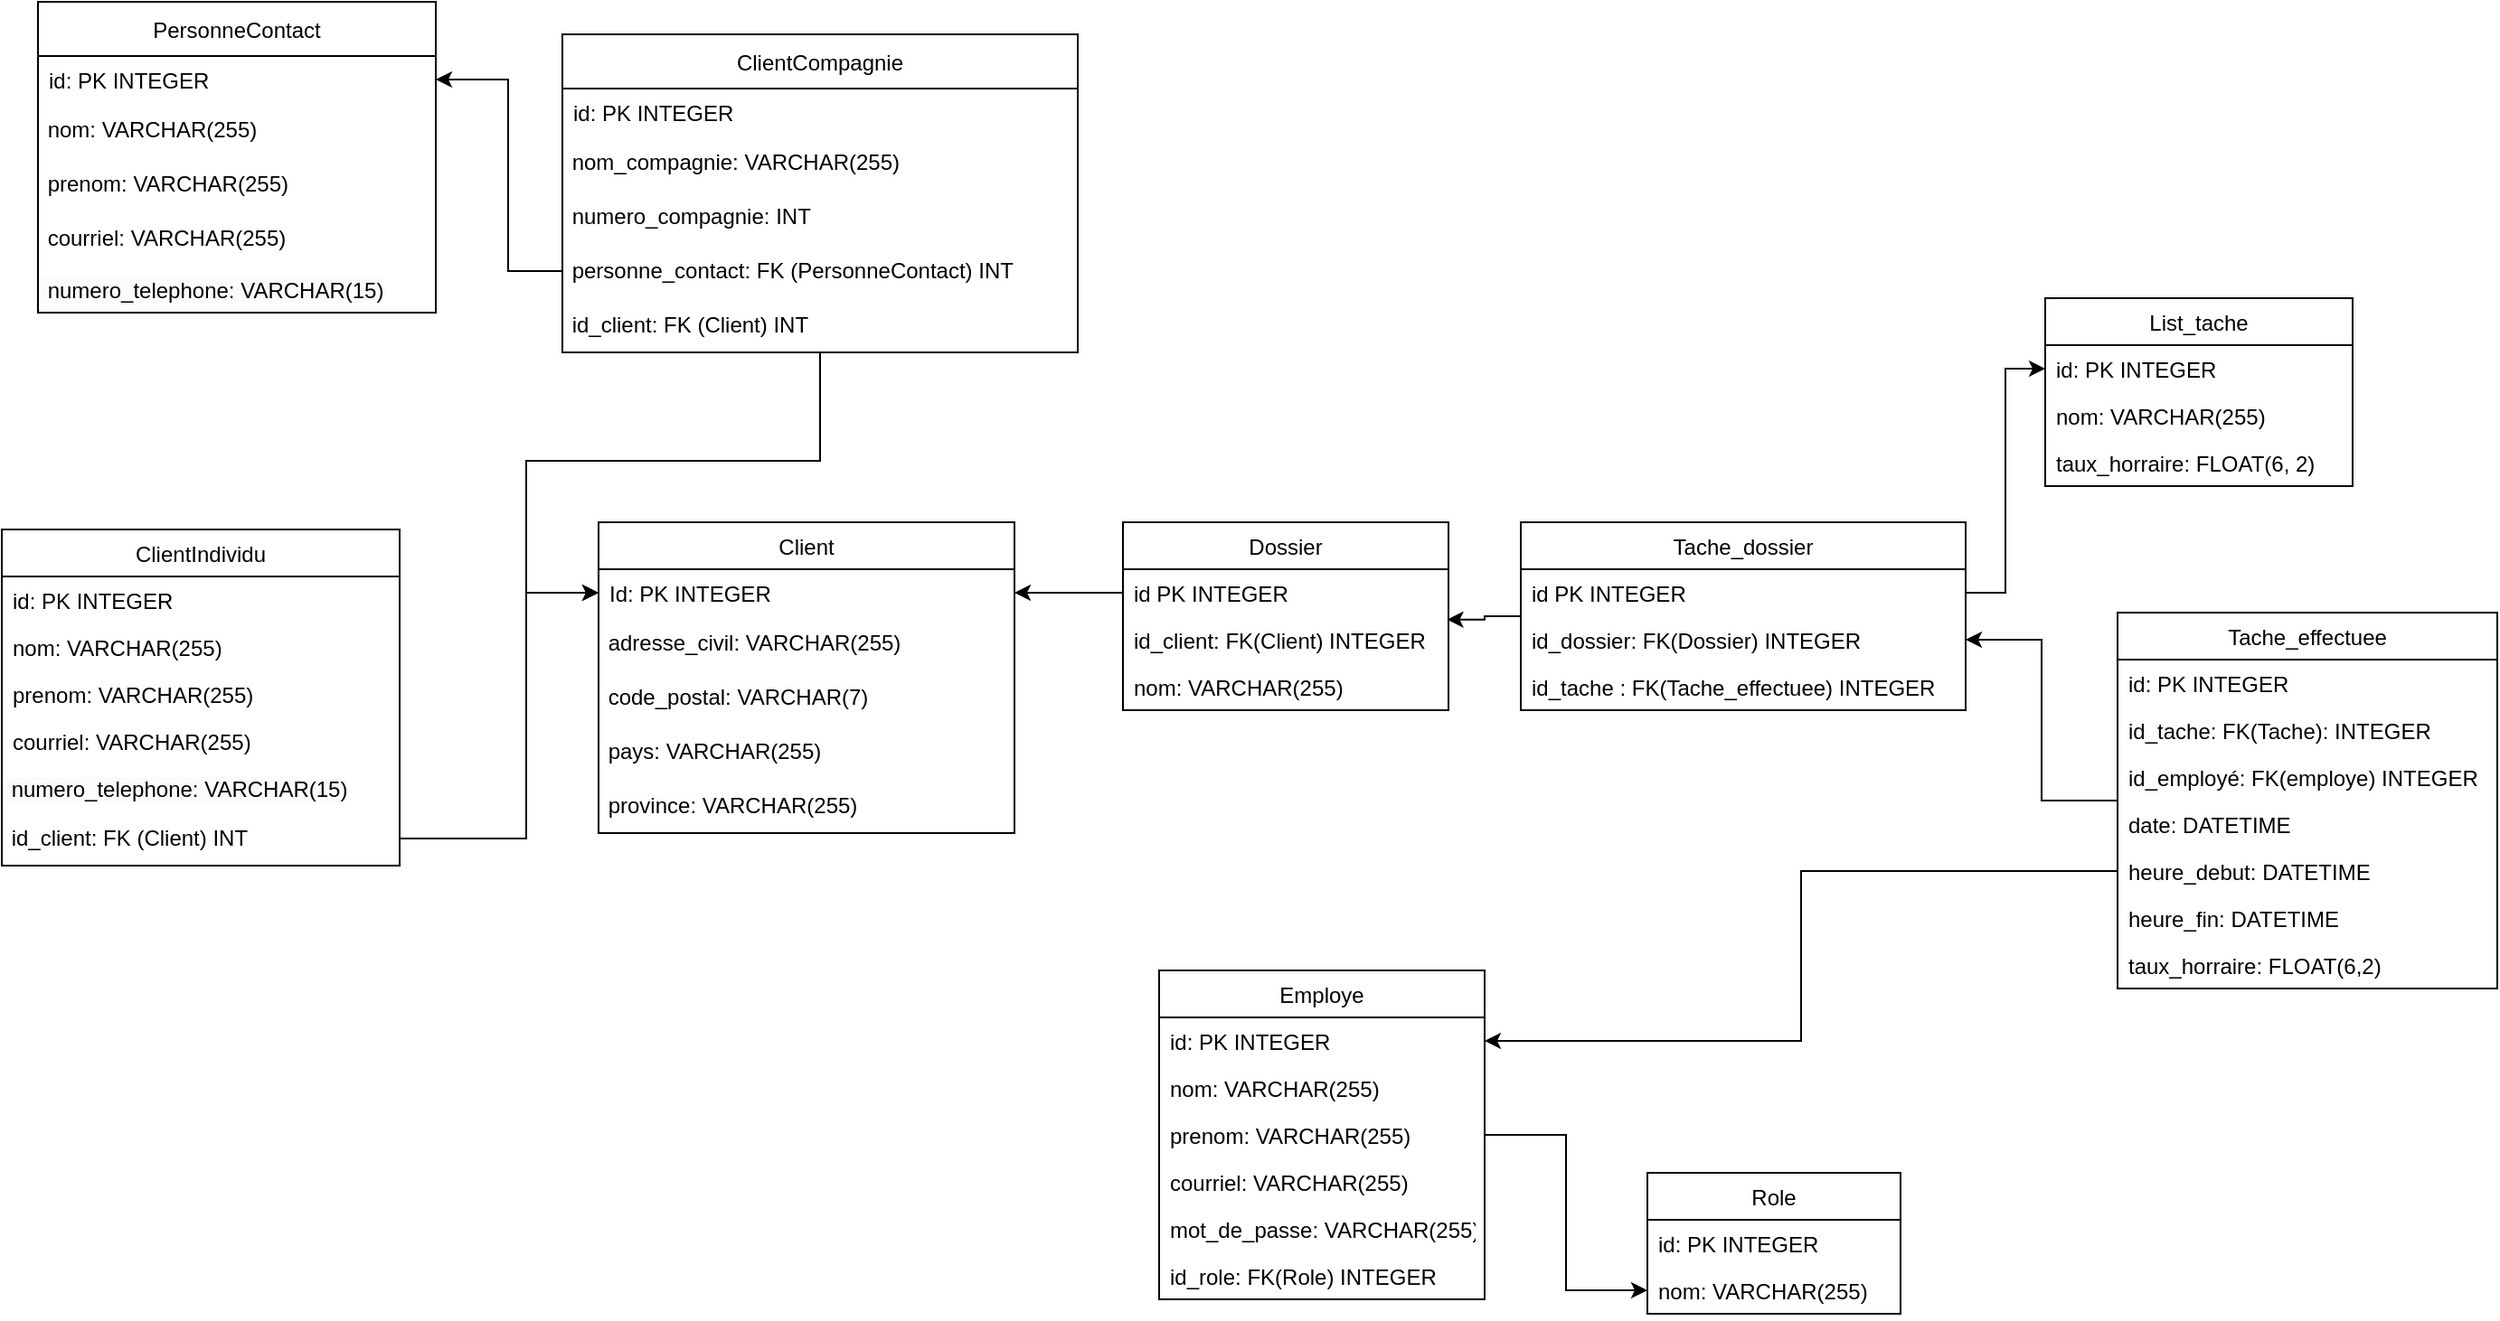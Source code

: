 <mxfile version="22.1.4" type="device">
  <diagram id="vCwnIYD7rUMOVge4N5CQ" name="Page-1">
    <mxGraphModel dx="1836" dy="1742" grid="1" gridSize="10" guides="1" tooltips="1" connect="1" arrows="1" fold="1" page="1" pageScale="1" pageWidth="827" pageHeight="1169" math="0" shadow="0">
      <root>
        <mxCell id="0" />
        <mxCell id="1" parent="0" />
        <mxCell id="4wIxJHXk1emyousp7Os_-34" value="Client" style="swimlane;fontStyle=0;childLayout=stackLayout;horizontal=1;startSize=26;fillColor=none;horizontalStack=0;resizeParent=1;resizeParentMax=0;resizeLast=0;collapsible=1;marginBottom=0;" parent="1" vertex="1">
          <mxGeometry x="-30" y="20" width="230" height="172" as="geometry" />
        </mxCell>
        <mxCell id="4wIxJHXk1emyousp7Os_-35" value="Id: PK INTEGER" style="text;strokeColor=none;fillColor=none;align=left;verticalAlign=top;spacingLeft=4;spacingRight=4;overflow=hidden;rotatable=0;points=[[0,0.5],[1,0.5]];portConstraint=eastwest;horizontal=1;" parent="4wIxJHXk1emyousp7Os_-34" vertex="1">
          <mxGeometry y="26" width="230" height="26" as="geometry" />
        </mxCell>
        <mxCell id="rgRgoGrkad4nU8nG-z7y-15" value="&amp;nbsp;adresse_civil: VARCHAR(255)" style="text;html=1;strokeColor=none;fillColor=none;align=left;verticalAlign=middle;whiteSpace=wrap;rounded=0;horizontal=1;" parent="4wIxJHXk1emyousp7Os_-34" vertex="1">
          <mxGeometry y="52" width="230" height="30" as="geometry" />
        </mxCell>
        <mxCell id="4wIxJHXk1emyousp7Os_-60" value="&amp;nbsp;code_postal: VARCHAR(7)" style="text;html=1;strokeColor=none;fillColor=none;align=left;verticalAlign=middle;whiteSpace=wrap;rounded=0;horizontal=1;" parent="4wIxJHXk1emyousp7Os_-34" vertex="1">
          <mxGeometry y="82" width="230" height="30" as="geometry" />
        </mxCell>
        <mxCell id="4wIxJHXk1emyousp7Os_-62" value="&amp;nbsp;pays: VARCHAR(255)" style="text;html=1;strokeColor=none;fillColor=none;align=left;verticalAlign=middle;whiteSpace=wrap;rounded=0;horizontal=1;" parent="4wIxJHXk1emyousp7Os_-34" vertex="1">
          <mxGeometry y="112" width="230" height="30" as="geometry" />
        </mxCell>
        <mxCell id="4wIxJHXk1emyousp7Os_-63" value="&amp;nbsp;province: VARCHAR(255)" style="text;html=1;strokeColor=none;fillColor=none;align=left;verticalAlign=middle;whiteSpace=wrap;rounded=0;horizontal=1;" parent="4wIxJHXk1emyousp7Os_-34" vertex="1">
          <mxGeometry y="142" width="230" height="30" as="geometry" />
        </mxCell>
        <mxCell id="4wIxJHXk1emyousp7Os_-38" value="Dossier" style="swimlane;fontStyle=0;childLayout=stackLayout;horizontal=1;startSize=26;fillColor=none;horizontalStack=0;resizeParent=1;resizeParentMax=0;resizeLast=0;collapsible=1;marginBottom=0;" parent="1" vertex="1">
          <mxGeometry x="260" y="20" width="180" height="104" as="geometry" />
        </mxCell>
        <mxCell id="4wIxJHXk1emyousp7Os_-39" value="id PK INTEGER" style="text;strokeColor=none;fillColor=none;align=left;verticalAlign=top;spacingLeft=4;spacingRight=4;overflow=hidden;rotatable=0;points=[[0,0.5],[1,0.5]];portConstraint=eastwest;" parent="4wIxJHXk1emyousp7Os_-38" vertex="1">
          <mxGeometry y="26" width="180" height="26" as="geometry" />
        </mxCell>
        <mxCell id="4wIxJHXk1emyousp7Os_-64" value="id_client: FK(Client) INTEGER" style="text;strokeColor=none;fillColor=none;align=left;verticalAlign=top;spacingLeft=4;spacingRight=4;overflow=hidden;rotatable=0;points=[[0,0.5],[1,0.5]];portConstraint=eastwest;" parent="4wIxJHXk1emyousp7Os_-38" vertex="1">
          <mxGeometry y="52" width="180" height="26" as="geometry" />
        </mxCell>
        <mxCell id="4wIxJHXk1emyousp7Os_-40" value="nom: VARCHAR(255)" style="text;strokeColor=none;fillColor=none;align=left;verticalAlign=top;spacingLeft=4;spacingRight=4;overflow=hidden;rotatable=0;points=[[0,0.5],[1,0.5]];portConstraint=eastwest;" parent="4wIxJHXk1emyousp7Os_-38" vertex="1">
          <mxGeometry y="78" width="180" height="26" as="geometry" />
        </mxCell>
        <mxCell id="4wIxJHXk1emyousp7Os_-81" style="edgeStyle=orthogonalEdgeStyle;rounded=0;orthogonalLoop=1;jettySize=auto;html=1;entryX=0;entryY=0.5;entryDx=0;entryDy=0;" parent="1" source="4wIxJHXk1emyousp7Os_-46" target="4wIxJHXk1emyousp7Os_-74" edge="1">
          <mxGeometry relative="1" as="geometry" />
        </mxCell>
        <mxCell id="4wIxJHXk1emyousp7Os_-46" value="Employe" style="swimlane;fontStyle=0;childLayout=stackLayout;horizontal=1;startSize=26;fillColor=none;horizontalStack=0;resizeParent=1;resizeParentMax=0;resizeLast=0;collapsible=1;marginBottom=0;" parent="1" vertex="1">
          <mxGeometry x="280" y="268" width="180" height="182" as="geometry" />
        </mxCell>
        <mxCell id="4wIxJHXk1emyousp7Os_-47" value="id: PK INTEGER" style="text;strokeColor=none;fillColor=none;align=left;verticalAlign=top;spacingLeft=4;spacingRight=4;overflow=hidden;rotatable=0;points=[[0,0.5],[1,0.5]];portConstraint=eastwest;" parent="4wIxJHXk1emyousp7Os_-46" vertex="1">
          <mxGeometry y="26" width="180" height="26" as="geometry" />
        </mxCell>
        <mxCell id="4wIxJHXk1emyousp7Os_-48" value="nom: VARCHAR(255)" style="text;strokeColor=none;fillColor=none;align=left;verticalAlign=top;spacingLeft=4;spacingRight=4;overflow=hidden;rotatable=0;points=[[0,0.5],[1,0.5]];portConstraint=eastwest;" parent="4wIxJHXk1emyousp7Os_-46" vertex="1">
          <mxGeometry y="52" width="180" height="26" as="geometry" />
        </mxCell>
        <mxCell id="4wIxJHXk1emyousp7Os_-49" value="prenom: VARCHAR(255)" style="text;strokeColor=none;fillColor=none;align=left;verticalAlign=top;spacingLeft=4;spacingRight=4;overflow=hidden;rotatable=0;points=[[0,0.5],[1,0.5]];portConstraint=eastwest;" parent="4wIxJHXk1emyousp7Os_-46" vertex="1">
          <mxGeometry y="78" width="180" height="26" as="geometry" />
        </mxCell>
        <mxCell id="4wIxJHXk1emyousp7Os_-85" value="courriel: VARCHAR(255)" style="text;strokeColor=none;fillColor=none;align=left;verticalAlign=top;spacingLeft=4;spacingRight=4;overflow=hidden;rotatable=0;points=[[0,0.5],[1,0.5]];portConstraint=eastwest;" parent="4wIxJHXk1emyousp7Os_-46" vertex="1">
          <mxGeometry y="104" width="180" height="26" as="geometry" />
        </mxCell>
        <mxCell id="4wIxJHXk1emyousp7Os_-70" value="mot_de_passe: VARCHAR(255)" style="text;strokeColor=none;fillColor=none;align=left;verticalAlign=top;spacingLeft=4;spacingRight=4;overflow=hidden;rotatable=0;points=[[0,0.5],[1,0.5]];portConstraint=eastwest;" parent="4wIxJHXk1emyousp7Os_-46" vertex="1">
          <mxGeometry y="130" width="180" height="26" as="geometry" />
        </mxCell>
        <mxCell id="4wIxJHXk1emyousp7Os_-71" value="id_role: FK(Role) INTEGER" style="text;strokeColor=none;fillColor=none;align=left;verticalAlign=top;spacingLeft=4;spacingRight=4;overflow=hidden;rotatable=0;points=[[0,0.5],[1,0.5]];portConstraint=eastwest;" parent="4wIxJHXk1emyousp7Os_-46" vertex="1">
          <mxGeometry y="156" width="180" height="26" as="geometry" />
        </mxCell>
        <mxCell id="4wIxJHXk1emyousp7Os_-84" style="edgeStyle=orthogonalEdgeStyle;rounded=0;orthogonalLoop=1;jettySize=auto;html=1;entryX=0.996;entryY=0.072;entryDx=0;entryDy=0;entryPerimeter=0;" parent="1" source="4wIxJHXk1emyousp7Os_-50" target="4wIxJHXk1emyousp7Os_-64" edge="1">
          <mxGeometry relative="1" as="geometry" />
        </mxCell>
        <mxCell id="4wIxJHXk1emyousp7Os_-50" value="Tache_dossier" style="swimlane;fontStyle=0;childLayout=stackLayout;horizontal=1;startSize=26;fillColor=none;horizontalStack=0;resizeParent=1;resizeParentMax=0;resizeLast=0;collapsible=1;marginBottom=0;" parent="1" vertex="1">
          <mxGeometry x="480" y="20" width="246" height="104" as="geometry" />
        </mxCell>
        <mxCell id="4wIxJHXk1emyousp7Os_-51" value="id PK INTEGER" style="text;strokeColor=none;fillColor=none;align=left;verticalAlign=top;spacingLeft=4;spacingRight=4;overflow=hidden;rotatable=0;points=[[0,0.5],[1,0.5]];portConstraint=eastwest;" parent="4wIxJHXk1emyousp7Os_-50" vertex="1">
          <mxGeometry y="26" width="246" height="26" as="geometry" />
        </mxCell>
        <mxCell id="4wIxJHXk1emyousp7Os_-52" value="id_dossier: FK(Dossier) INTEGER" style="text;strokeColor=none;fillColor=none;align=left;verticalAlign=top;spacingLeft=4;spacingRight=4;overflow=hidden;rotatable=0;points=[[0,0.5],[1,0.5]];portConstraint=eastwest;" parent="4wIxJHXk1emyousp7Os_-50" vertex="1">
          <mxGeometry y="52" width="246" height="26" as="geometry" />
        </mxCell>
        <mxCell id="4wIxJHXk1emyousp7Os_-53" value="id_tache : FK(Tache_effectuee) INTEGER" style="text;strokeColor=none;fillColor=none;align=left;verticalAlign=top;spacingLeft=4;spacingRight=4;overflow=hidden;rotatable=0;points=[[0,0.5],[1,0.5]];portConstraint=eastwest;" parent="4wIxJHXk1emyousp7Os_-50" vertex="1">
          <mxGeometry y="78" width="246" height="26" as="geometry" />
        </mxCell>
        <mxCell id="4wIxJHXk1emyousp7Os_-80" style="edgeStyle=orthogonalEdgeStyle;rounded=0;orthogonalLoop=1;jettySize=auto;html=1;entryX=1;entryY=0.5;entryDx=0;entryDy=0;" parent="1" source="4wIxJHXk1emyousp7Os_-54" target="4wIxJHXk1emyousp7Os_-52" edge="1">
          <mxGeometry relative="1" as="geometry" />
        </mxCell>
        <mxCell id="4wIxJHXk1emyousp7Os_-54" value="Tache_effectuee" style="swimlane;fontStyle=0;childLayout=stackLayout;horizontal=1;startSize=26;fillColor=none;horizontalStack=0;resizeParent=1;resizeParentMax=0;resizeLast=0;collapsible=1;marginBottom=0;" parent="1" vertex="1">
          <mxGeometry x="810" y="70" width="210" height="208" as="geometry" />
        </mxCell>
        <mxCell id="4wIxJHXk1emyousp7Os_-55" value="id: PK INTEGER" style="text;strokeColor=none;fillColor=none;align=left;verticalAlign=top;spacingLeft=4;spacingRight=4;overflow=hidden;rotatable=0;points=[[0,0.5],[1,0.5]];portConstraint=eastwest;" parent="4wIxJHXk1emyousp7Os_-54" vertex="1">
          <mxGeometry y="26" width="210" height="26" as="geometry" />
        </mxCell>
        <mxCell id="4wIxJHXk1emyousp7Os_-56" value="id_tache: FK(Tache): INTEGER" style="text;strokeColor=none;fillColor=none;align=left;verticalAlign=top;spacingLeft=4;spacingRight=4;overflow=hidden;rotatable=0;points=[[0,0.5],[1,0.5]];portConstraint=eastwest;" parent="4wIxJHXk1emyousp7Os_-54" vertex="1">
          <mxGeometry y="52" width="210" height="26" as="geometry" />
        </mxCell>
        <mxCell id="4wIxJHXk1emyousp7Os_-57" value="id_employé: FK(employe) INTEGER" style="text;strokeColor=none;fillColor=none;align=left;verticalAlign=top;spacingLeft=4;spacingRight=4;overflow=hidden;rotatable=0;points=[[0,0.5],[1,0.5]];portConstraint=eastwest;" parent="4wIxJHXk1emyousp7Os_-54" vertex="1">
          <mxGeometry y="78" width="210" height="26" as="geometry" />
        </mxCell>
        <mxCell id="4wIxJHXk1emyousp7Os_-65" value="date: DATETIME" style="text;strokeColor=none;fillColor=none;align=left;verticalAlign=top;spacingLeft=4;spacingRight=4;overflow=hidden;rotatable=0;points=[[0,0.5],[1,0.5]];portConstraint=eastwest;" parent="4wIxJHXk1emyousp7Os_-54" vertex="1">
          <mxGeometry y="104" width="210" height="26" as="geometry" />
        </mxCell>
        <mxCell id="4wIxJHXk1emyousp7Os_-66" value="heure_debut: DATETIME" style="text;strokeColor=none;fillColor=none;align=left;verticalAlign=top;spacingLeft=4;spacingRight=4;overflow=hidden;rotatable=0;points=[[0,0.5],[1,0.5]];portConstraint=eastwest;" parent="4wIxJHXk1emyousp7Os_-54" vertex="1">
          <mxGeometry y="130" width="210" height="26" as="geometry" />
        </mxCell>
        <mxCell id="4wIxJHXk1emyousp7Os_-67" value="heure_fin: DATETIME" style="text;strokeColor=none;fillColor=none;align=left;verticalAlign=top;spacingLeft=4;spacingRight=4;overflow=hidden;rotatable=0;points=[[0,0.5],[1,0.5]];portConstraint=eastwest;" parent="4wIxJHXk1emyousp7Os_-54" vertex="1">
          <mxGeometry y="156" width="210" height="26" as="geometry" />
        </mxCell>
        <mxCell id="4wIxJHXk1emyousp7Os_-69" value="taux_horraire: FLOAT(6,2)" style="text;strokeColor=none;fillColor=none;align=left;verticalAlign=top;spacingLeft=4;spacingRight=4;overflow=hidden;rotatable=0;points=[[0,0.5],[1,0.5]];portConstraint=eastwest;" parent="4wIxJHXk1emyousp7Os_-54" vertex="1">
          <mxGeometry y="182" width="210" height="26" as="geometry" />
        </mxCell>
        <mxCell id="4wIxJHXk1emyousp7Os_-72" value="Role" style="swimlane;fontStyle=0;childLayout=stackLayout;horizontal=1;startSize=26;fillColor=none;horizontalStack=0;resizeParent=1;resizeParentMax=0;resizeLast=0;collapsible=1;marginBottom=0;" parent="1" vertex="1">
          <mxGeometry x="550" y="380" width="140" height="78" as="geometry" />
        </mxCell>
        <mxCell id="4wIxJHXk1emyousp7Os_-73" value="id: PK INTEGER" style="text;strokeColor=none;fillColor=none;align=left;verticalAlign=top;spacingLeft=4;spacingRight=4;overflow=hidden;rotatable=0;points=[[0,0.5],[1,0.5]];portConstraint=eastwest;" parent="4wIxJHXk1emyousp7Os_-72" vertex="1">
          <mxGeometry y="26" width="140" height="26" as="geometry" />
        </mxCell>
        <mxCell id="4wIxJHXk1emyousp7Os_-74" value="nom: VARCHAR(255)" style="text;strokeColor=none;fillColor=none;align=left;verticalAlign=top;spacingLeft=4;spacingRight=4;overflow=hidden;rotatable=0;points=[[0,0.5],[1,0.5]];portConstraint=eastwest;" parent="4wIxJHXk1emyousp7Os_-72" vertex="1">
          <mxGeometry y="52" width="140" height="26" as="geometry" />
        </mxCell>
        <mxCell id="4wIxJHXk1emyousp7Os_-82" style="edgeStyle=orthogonalEdgeStyle;rounded=0;orthogonalLoop=1;jettySize=auto;html=1;" parent="1" source="4wIxJHXk1emyousp7Os_-66" target="4wIxJHXk1emyousp7Os_-47" edge="1">
          <mxGeometry relative="1" as="geometry" />
        </mxCell>
        <mxCell id="4wIxJHXk1emyousp7Os_-86" value="List_tache" style="swimlane;fontStyle=0;childLayout=stackLayout;horizontal=1;startSize=26;fillColor=none;horizontalStack=0;resizeParent=1;resizeParentMax=0;resizeLast=0;collapsible=1;marginBottom=0;" parent="1" vertex="1">
          <mxGeometry x="770" y="-104" width="170" height="104" as="geometry" />
        </mxCell>
        <mxCell id="4wIxJHXk1emyousp7Os_-87" value="id: PK INTEGER" style="text;strokeColor=none;fillColor=none;align=left;verticalAlign=top;spacingLeft=4;spacingRight=4;overflow=hidden;rotatable=0;points=[[0,0.5],[1,0.5]];portConstraint=eastwest;" parent="4wIxJHXk1emyousp7Os_-86" vertex="1">
          <mxGeometry y="26" width="170" height="26" as="geometry" />
        </mxCell>
        <mxCell id="4wIxJHXk1emyousp7Os_-89" value="nom: VARCHAR(255)" style="text;strokeColor=none;fillColor=none;align=left;verticalAlign=top;spacingLeft=4;spacingRight=4;overflow=hidden;rotatable=0;points=[[0,0.5],[1,0.5]];portConstraint=eastwest;" parent="4wIxJHXk1emyousp7Os_-86" vertex="1">
          <mxGeometry y="52" width="170" height="26" as="geometry" />
        </mxCell>
        <mxCell id="4wIxJHXk1emyousp7Os_-90" value="taux_horraire: FLOAT(6, 2)" style="text;strokeColor=none;fillColor=none;align=left;verticalAlign=top;spacingLeft=4;spacingRight=4;overflow=hidden;rotatable=0;points=[[0,0.5],[1,0.5]];portConstraint=eastwest;" parent="4wIxJHXk1emyousp7Os_-86" vertex="1">
          <mxGeometry y="78" width="170" height="26" as="geometry" />
        </mxCell>
        <mxCell id="4wIxJHXk1emyousp7Os_-92" style="edgeStyle=orthogonalEdgeStyle;rounded=0;orthogonalLoop=1;jettySize=auto;html=1;entryX=0;entryY=0.5;entryDx=0;entryDy=0;" parent="1" source="4wIxJHXk1emyousp7Os_-51" target="4wIxJHXk1emyousp7Os_-87" edge="1">
          <mxGeometry relative="1" as="geometry" />
        </mxCell>
        <mxCell id="Gk4UGkbsEqtqd8Sh7Zav-1" value="ClientCompagnie" style="swimlane;fontStyle=0;childLayout=stackLayout;horizontal=1;startSize=30;fillColor=none;horizontalStack=0;resizeParent=1;resizeParentMax=0;resizeLast=0;collapsible=1;marginBottom=0;" parent="1" vertex="1">
          <mxGeometry x="-50" y="-250" width="285" height="176" as="geometry" />
        </mxCell>
        <mxCell id="Gk4UGkbsEqtqd8Sh7Zav-2" value="id: PK INTEGER" style="text;strokeColor=none;fillColor=none;align=left;verticalAlign=top;spacingLeft=4;spacingRight=4;overflow=hidden;rotatable=0;points=[[0,0.5],[1,0.5]];portConstraint=eastwest;" parent="Gk4UGkbsEqtqd8Sh7Zav-1" vertex="1">
          <mxGeometry y="30" width="285" height="26" as="geometry" />
        </mxCell>
        <mxCell id="rgRgoGrkad4nU8nG-z7y-7" value="&amp;nbsp;nom_compagnie: VARCHAR(255)" style="text;html=1;strokeColor=none;fillColor=none;align=left;verticalAlign=middle;whiteSpace=wrap;rounded=0;horizontal=1;" parent="Gk4UGkbsEqtqd8Sh7Zav-1" vertex="1">
          <mxGeometry y="56" width="285" height="30" as="geometry" />
        </mxCell>
        <mxCell id="rgRgoGrkad4nU8nG-z7y-17" value="&amp;nbsp;numero_compagnie: INT" style="text;html=1;strokeColor=none;fillColor=none;align=left;verticalAlign=middle;whiteSpace=wrap;rounded=0;horizontal=1;" parent="Gk4UGkbsEqtqd8Sh7Zav-1" vertex="1">
          <mxGeometry y="86" width="285" height="30" as="geometry" />
        </mxCell>
        <mxCell id="rgRgoGrkad4nU8nG-z7y-27" value="&amp;nbsp;personne_contact: FK (PersonneContact) INT" style="text;html=1;strokeColor=none;fillColor=none;align=left;verticalAlign=middle;whiteSpace=wrap;rounded=0;horizontal=1;" parent="Gk4UGkbsEqtqd8Sh7Zav-1" vertex="1">
          <mxGeometry y="116" width="285" height="30" as="geometry" />
        </mxCell>
        <mxCell id="rgRgoGrkad4nU8nG-z7y-30" value="&amp;nbsp;id_client: FK (Client) INT" style="text;html=1;strokeColor=none;fillColor=none;align=left;verticalAlign=middle;whiteSpace=wrap;rounded=0;horizontal=1;" parent="Gk4UGkbsEqtqd8Sh7Zav-1" vertex="1">
          <mxGeometry y="146" width="285" height="30" as="geometry" />
        </mxCell>
        <mxCell id="Gk4UGkbsEqtqd8Sh7Zav-11" value="ClientIndividu" style="swimlane;fontStyle=0;childLayout=stackLayout;horizontal=1;startSize=26;fillColor=none;horizontalStack=0;resizeParent=1;resizeParentMax=0;resizeLast=0;collapsible=1;marginBottom=0;" parent="1" vertex="1">
          <mxGeometry x="-360" y="24" width="220" height="186" as="geometry" />
        </mxCell>
        <mxCell id="Gk4UGkbsEqtqd8Sh7Zav-12" value="id: PK INTEGER" style="text;strokeColor=none;fillColor=none;align=left;verticalAlign=top;spacingLeft=4;spacingRight=4;overflow=hidden;rotatable=0;points=[[0,0.5],[1,0.5]];portConstraint=eastwest;" parent="Gk4UGkbsEqtqd8Sh7Zav-11" vertex="1">
          <mxGeometry y="26" width="220" height="26" as="geometry" />
        </mxCell>
        <mxCell id="rgRgoGrkad4nU8nG-z7y-2" value="nom: VARCHAR(255)" style="text;strokeColor=none;fillColor=none;align=left;verticalAlign=top;spacingLeft=4;spacingRight=4;overflow=hidden;rotatable=0;points=[[0,0.5],[1,0.5]];portConstraint=eastwest;" parent="Gk4UGkbsEqtqd8Sh7Zav-11" vertex="1">
          <mxGeometry y="52" width="220" height="26" as="geometry" />
        </mxCell>
        <mxCell id="Gk4UGkbsEqtqd8Sh7Zav-13" value="prenom: VARCHAR(255)" style="text;strokeColor=none;fillColor=none;align=left;verticalAlign=top;spacingLeft=4;spacingRight=4;overflow=hidden;rotatable=0;points=[[0,0.5],[1,0.5]];portConstraint=eastwest;" parent="Gk4UGkbsEqtqd8Sh7Zav-11" vertex="1">
          <mxGeometry y="78" width="220" height="26" as="geometry" />
        </mxCell>
        <mxCell id="rgRgoGrkad4nU8nG-z7y-18" value="courriel: VARCHAR(255)" style="text;strokeColor=none;fillColor=none;align=left;verticalAlign=top;spacingLeft=4;spacingRight=4;overflow=hidden;rotatable=0;points=[[0,0.5],[1,0.5]];portConstraint=eastwest;" parent="Gk4UGkbsEqtqd8Sh7Zav-11" vertex="1">
          <mxGeometry y="104" width="220" height="26" as="geometry" />
        </mxCell>
        <mxCell id="rgRgoGrkad4nU8nG-z7y-1" value="&lt;span style=&quot;color: rgb(0, 0, 0); font-family: Helvetica; font-size: 12px; font-style: normal; font-variant-ligatures: normal; font-variant-caps: normal; font-weight: 400; letter-spacing: normal; orphans: 2; text-align: left; text-indent: 0px; text-transform: none; widows: 2; word-spacing: 0px; -webkit-text-stroke-width: 0px; background-color: rgb(251, 251, 251); text-decoration-thickness: initial; text-decoration-style: initial; text-decoration-color: initial; float: none; display: inline !important;&quot;&gt;&amp;nbsp;numero_telephone: VARCHAR(15)&lt;/span&gt;&lt;span style=&quot;border-color: var(--border-color); font-style: normal; font-variant-ligatures: normal; font-variant-caps: normal; font-weight: 400; letter-spacing: normal; orphans: 2; text-align: left; text-indent: 0px; text-transform: none; widows: 2; word-spacing: 0px; -webkit-text-stroke-width: 0px; background-color: rgb(251, 251, 251); text-decoration-thickness: initial; text-decoration-style: initial; text-decoration-color: initial; color: rgba(0, 0, 0, 0); font-family: monospace; font-size: 0px;&quot;&gt;%3CmxGraphModel%3E%3Croot%3E%3CmxCell%20id%3D%220%22%2F%3E%3CmxCell%20id%3D%221%22%20parent%3D%220%22%2F%3E%3CmxCell%20id%3D%222%22%20value%3D%22Courriel%22%20style%3D%22text%3Bhtml%3D1%3BstrokeColor%3Dnone%3BfillColor%3Dnone%3Balign%3Dleft%3BverticalAlign%3Dmiddle%3BwhiteSpace%3Dwrap%3Brounded%3D0%3B%22%20vertex%3D%221%22%20parent%3D%221%22%3E%3CmxGeometry%20x%3D%2240%22%20y%3D%22154%22%20width%3D%22140%22%20height%3D%2230%22%20as%3D%22geometry%22%2F%3E%3C%2FmxCell%3E%3C%2Froot%3E%3C%2FmxGraphModel%3&lt;/span&gt;" style="text;whiteSpace=wrap;html=1;" parent="Gk4UGkbsEqtqd8Sh7Zav-11" vertex="1">
          <mxGeometry y="130" width="220" height="26" as="geometry" />
        </mxCell>
        <mxCell id="rgRgoGrkad4nU8nG-z7y-31" value="&amp;nbsp;id_client: FK (Client) INT" style="text;html=1;strokeColor=none;fillColor=none;align=left;verticalAlign=middle;whiteSpace=wrap;rounded=0;horizontal=1;" parent="Gk4UGkbsEqtqd8Sh7Zav-11" vertex="1">
          <mxGeometry y="156" width="220" height="30" as="geometry" />
        </mxCell>
        <mxCell id="Gk4UGkbsEqtqd8Sh7Zav-21" style="edgeStyle=orthogonalEdgeStyle;rounded=0;orthogonalLoop=1;jettySize=auto;html=1;entryX=1;entryY=0.5;entryDx=0;entryDy=0;" parent="1" source="4wIxJHXk1emyousp7Os_-39" target="4wIxJHXk1emyousp7Os_-35" edge="1">
          <mxGeometry relative="1" as="geometry" />
        </mxCell>
        <mxCell id="rgRgoGrkad4nU8nG-z7y-20" value="PersonneContact" style="swimlane;fontStyle=0;childLayout=stackLayout;horizontal=1;startSize=30;fillColor=none;horizontalStack=0;resizeParent=1;resizeParentMax=0;resizeLast=0;collapsible=1;marginBottom=0;" parent="1" vertex="1">
          <mxGeometry x="-340" y="-268" width="220" height="172" as="geometry" />
        </mxCell>
        <mxCell id="rgRgoGrkad4nU8nG-z7y-21" value="id: PK INTEGER" style="text;strokeColor=none;fillColor=none;align=left;verticalAlign=top;spacingLeft=4;spacingRight=4;overflow=hidden;rotatable=0;points=[[0,0.5],[1,0.5]];portConstraint=eastwest;" parent="rgRgoGrkad4nU8nG-z7y-20" vertex="1">
          <mxGeometry y="30" width="220" height="26" as="geometry" />
        </mxCell>
        <mxCell id="rgRgoGrkad4nU8nG-z7y-22" value="&amp;nbsp;nom: VARCHAR(255)" style="text;html=1;strokeColor=none;fillColor=none;align=left;verticalAlign=middle;whiteSpace=wrap;rounded=0;horizontal=1;" parent="rgRgoGrkad4nU8nG-z7y-20" vertex="1">
          <mxGeometry y="56" width="220" height="30" as="geometry" />
        </mxCell>
        <mxCell id="rgRgoGrkad4nU8nG-z7y-23" value="&amp;nbsp;prenom: VARCHAR(255)" style="text;html=1;strokeColor=none;fillColor=none;align=left;verticalAlign=middle;whiteSpace=wrap;rounded=0;horizontal=1;" parent="rgRgoGrkad4nU8nG-z7y-20" vertex="1">
          <mxGeometry y="86" width="220" height="30" as="geometry" />
        </mxCell>
        <mxCell id="rgRgoGrkad4nU8nG-z7y-25" value="&amp;nbsp;courriel: VARCHAR(255)" style="text;html=1;strokeColor=none;fillColor=none;align=left;verticalAlign=middle;whiteSpace=wrap;rounded=0;horizontal=1;" parent="rgRgoGrkad4nU8nG-z7y-20" vertex="1">
          <mxGeometry y="116" width="220" height="30" as="geometry" />
        </mxCell>
        <mxCell id="rgRgoGrkad4nU8nG-z7y-26" value="&lt;span style=&quot;color: rgb(0, 0, 0); font-family: Helvetica; font-size: 12px; font-style: normal; font-variant-ligatures: normal; font-variant-caps: normal; font-weight: 400; letter-spacing: normal; orphans: 2; text-align: left; text-indent: 0px; text-transform: none; widows: 2; word-spacing: 0px; -webkit-text-stroke-width: 0px; background-color: rgb(251, 251, 251); text-decoration-thickness: initial; text-decoration-style: initial; text-decoration-color: initial; float: none; display: inline !important;&quot;&gt;&amp;nbsp;numero_telephone: VARCHAR(15)&lt;/span&gt;&lt;span style=&quot;border-color: var(--border-color); font-style: normal; font-variant-ligatures: normal; font-variant-caps: normal; font-weight: 400; letter-spacing: normal; orphans: 2; text-align: left; text-indent: 0px; text-transform: none; widows: 2; word-spacing: 0px; -webkit-text-stroke-width: 0px; background-color: rgb(251, 251, 251); text-decoration-thickness: initial; text-decoration-style: initial; text-decoration-color: initial; color: rgba(0, 0, 0, 0); font-family: monospace; font-size: 0px;&quot;&gt;%3CmxGraphModel%3E%3Croot%3E%3CmxCell%20id%3D%220%22%2F%3E%3CmxCell%20id%3D%221%22%20parent%3D%220%22%2F%3E%3CmxCell%20id%3D%222%22%20value%3D%22Courriel%22%20style%3D%22text%3Bhtml%3D1%3BstrokeColor%3Dnone%3BfillColor%3Dnone%3Balign%3Dleft%3BverticalAlign%3Dmiddle%3BwhiteSpace%3Dwrap%3Brounded%3D0%3B%22%20vertex%3D%221%22%20parent%3D%221%22%3E%3CmxGeometry%20x%3D%2240%22%20y%3D%22154%22%20width%3D%22140%22%20height%3D%2230%22%20as%3D%22geometry%22%2F%3E%3C%2FmxCell%3E%3C%2Froot%3E%3C%2FmxGraphModel%3&lt;/span&gt;" style="text;whiteSpace=wrap;html=1;" parent="rgRgoGrkad4nU8nG-z7y-20" vertex="1">
          <mxGeometry y="146" width="220" height="26" as="geometry" />
        </mxCell>
        <mxCell id="rgRgoGrkad4nU8nG-z7y-29" style="edgeStyle=orthogonalEdgeStyle;rounded=0;orthogonalLoop=1;jettySize=auto;html=1;entryX=1;entryY=0.5;entryDx=0;entryDy=0;" parent="1" source="rgRgoGrkad4nU8nG-z7y-27" target="rgRgoGrkad4nU8nG-z7y-21" edge="1">
          <mxGeometry relative="1" as="geometry">
            <Array as="points">
              <mxPoint x="-80" y="-119" />
              <mxPoint x="-80" y="-225" />
            </Array>
          </mxGeometry>
        </mxCell>
        <mxCell id="rgRgoGrkad4nU8nG-z7y-32" style="edgeStyle=orthogonalEdgeStyle;rounded=0;orthogonalLoop=1;jettySize=auto;html=1;entryX=0;entryY=0.5;entryDx=0;entryDy=0;" parent="1" source="rgRgoGrkad4nU8nG-z7y-30" target="4wIxJHXk1emyousp7Os_-35" edge="1">
          <mxGeometry relative="1" as="geometry" />
        </mxCell>
        <mxCell id="rgRgoGrkad4nU8nG-z7y-33" style="edgeStyle=orthogonalEdgeStyle;rounded=0;orthogonalLoop=1;jettySize=auto;html=1;entryX=0;entryY=0.5;entryDx=0;entryDy=0;" parent="1" source="rgRgoGrkad4nU8nG-z7y-31" target="4wIxJHXk1emyousp7Os_-35" edge="1">
          <mxGeometry relative="1" as="geometry">
            <Array as="points">
              <mxPoint x="-70" y="195" />
              <mxPoint x="-70" y="59" />
            </Array>
          </mxGeometry>
        </mxCell>
      </root>
    </mxGraphModel>
  </diagram>
</mxfile>
